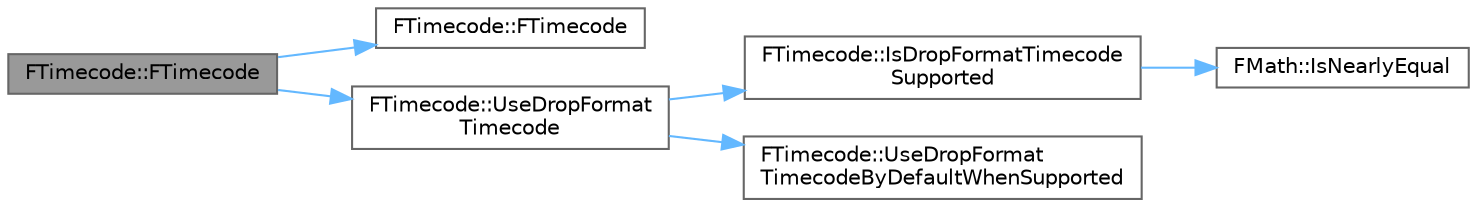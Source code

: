 digraph "FTimecode::FTimecode"
{
 // INTERACTIVE_SVG=YES
 // LATEX_PDF_SIZE
  bgcolor="transparent";
  edge [fontname=Helvetica,fontsize=10,labelfontname=Helvetica,labelfontsize=10];
  node [fontname=Helvetica,fontsize=10,shape=box,height=0.2,width=0.4];
  rankdir="LR";
  Node1 [id="Node000001",label="FTimecode::FTimecode",height=0.2,width=0.4,color="gray40", fillcolor="grey60", style="filled", fontcolor="black",tooltip="User construction from a time in seconds."];
  Node1 -> Node2 [id="edge1_Node000001_Node000002",color="steelblue1",style="solid",tooltip=" "];
  Node2 [id="Node000002",label="FTimecode::FTimecode",height=0.2,width=0.4,color="grey40", fillcolor="white", style="filled",URL="$da/d69/structFTimecode.html#ab2c8e69e4fc372c8317068a8c0fe9801",tooltip="Default construction for UObject purposes."];
  Node1 -> Node3 [id="edge2_Node000001_Node000003",color="steelblue1",style="solid",tooltip=" "];
  Node3 [id="Node000003",label="FTimecode::UseDropFormat\lTimecode",height=0.2,width=0.4,color="grey40", fillcolor="white", style="filled",URL="$da/d69/structFTimecode.html#a7fb70cff50b3a4b2fbc86a5db3861666",tooltip="If the frame rate support drop frame format and the app wish to use drop frame format by default."];
  Node3 -> Node4 [id="edge3_Node000003_Node000004",color="steelblue1",style="solid",tooltip=" "];
  Node4 [id="Node000004",label="FTimecode::IsDropFormatTimecode\lSupported",height=0.2,width=0.4,color="grey40", fillcolor="white", style="filled",URL="$da/d69/structFTimecode.html#aac44776c6be5f082e171816a05f4e6f3",tooltip="Drop frame is only support for frame rate of 29.97 or 59.94."];
  Node4 -> Node5 [id="edge4_Node000004_Node000005",color="steelblue1",style="solid",tooltip=" "];
  Node5 [id="Node000005",label="FMath::IsNearlyEqual",height=0.2,width=0.4,color="grey40", fillcolor="white", style="filled",URL="$dc/d20/structFMath.html#ae8c3d4ef867662795d84488ee590bcbd",tooltip="Checks if two floating point numbers are nearly equal."];
  Node3 -> Node6 [id="edge5_Node000003_Node000006",color="steelblue1",style="solid",tooltip=" "];
  Node6 [id="Node000006",label="FTimecode::UseDropFormat\lTimecodeByDefaultWhenSupported",height=0.2,width=0.4,color="grey40", fillcolor="white", style="filled",URL="$da/d69/structFTimecode.html#aa0fc0d578ac6074590e6f5d5a7b767b4",tooltip="By default, should we generate a timecode in drop frame format when the frame rate does support it."];
}
